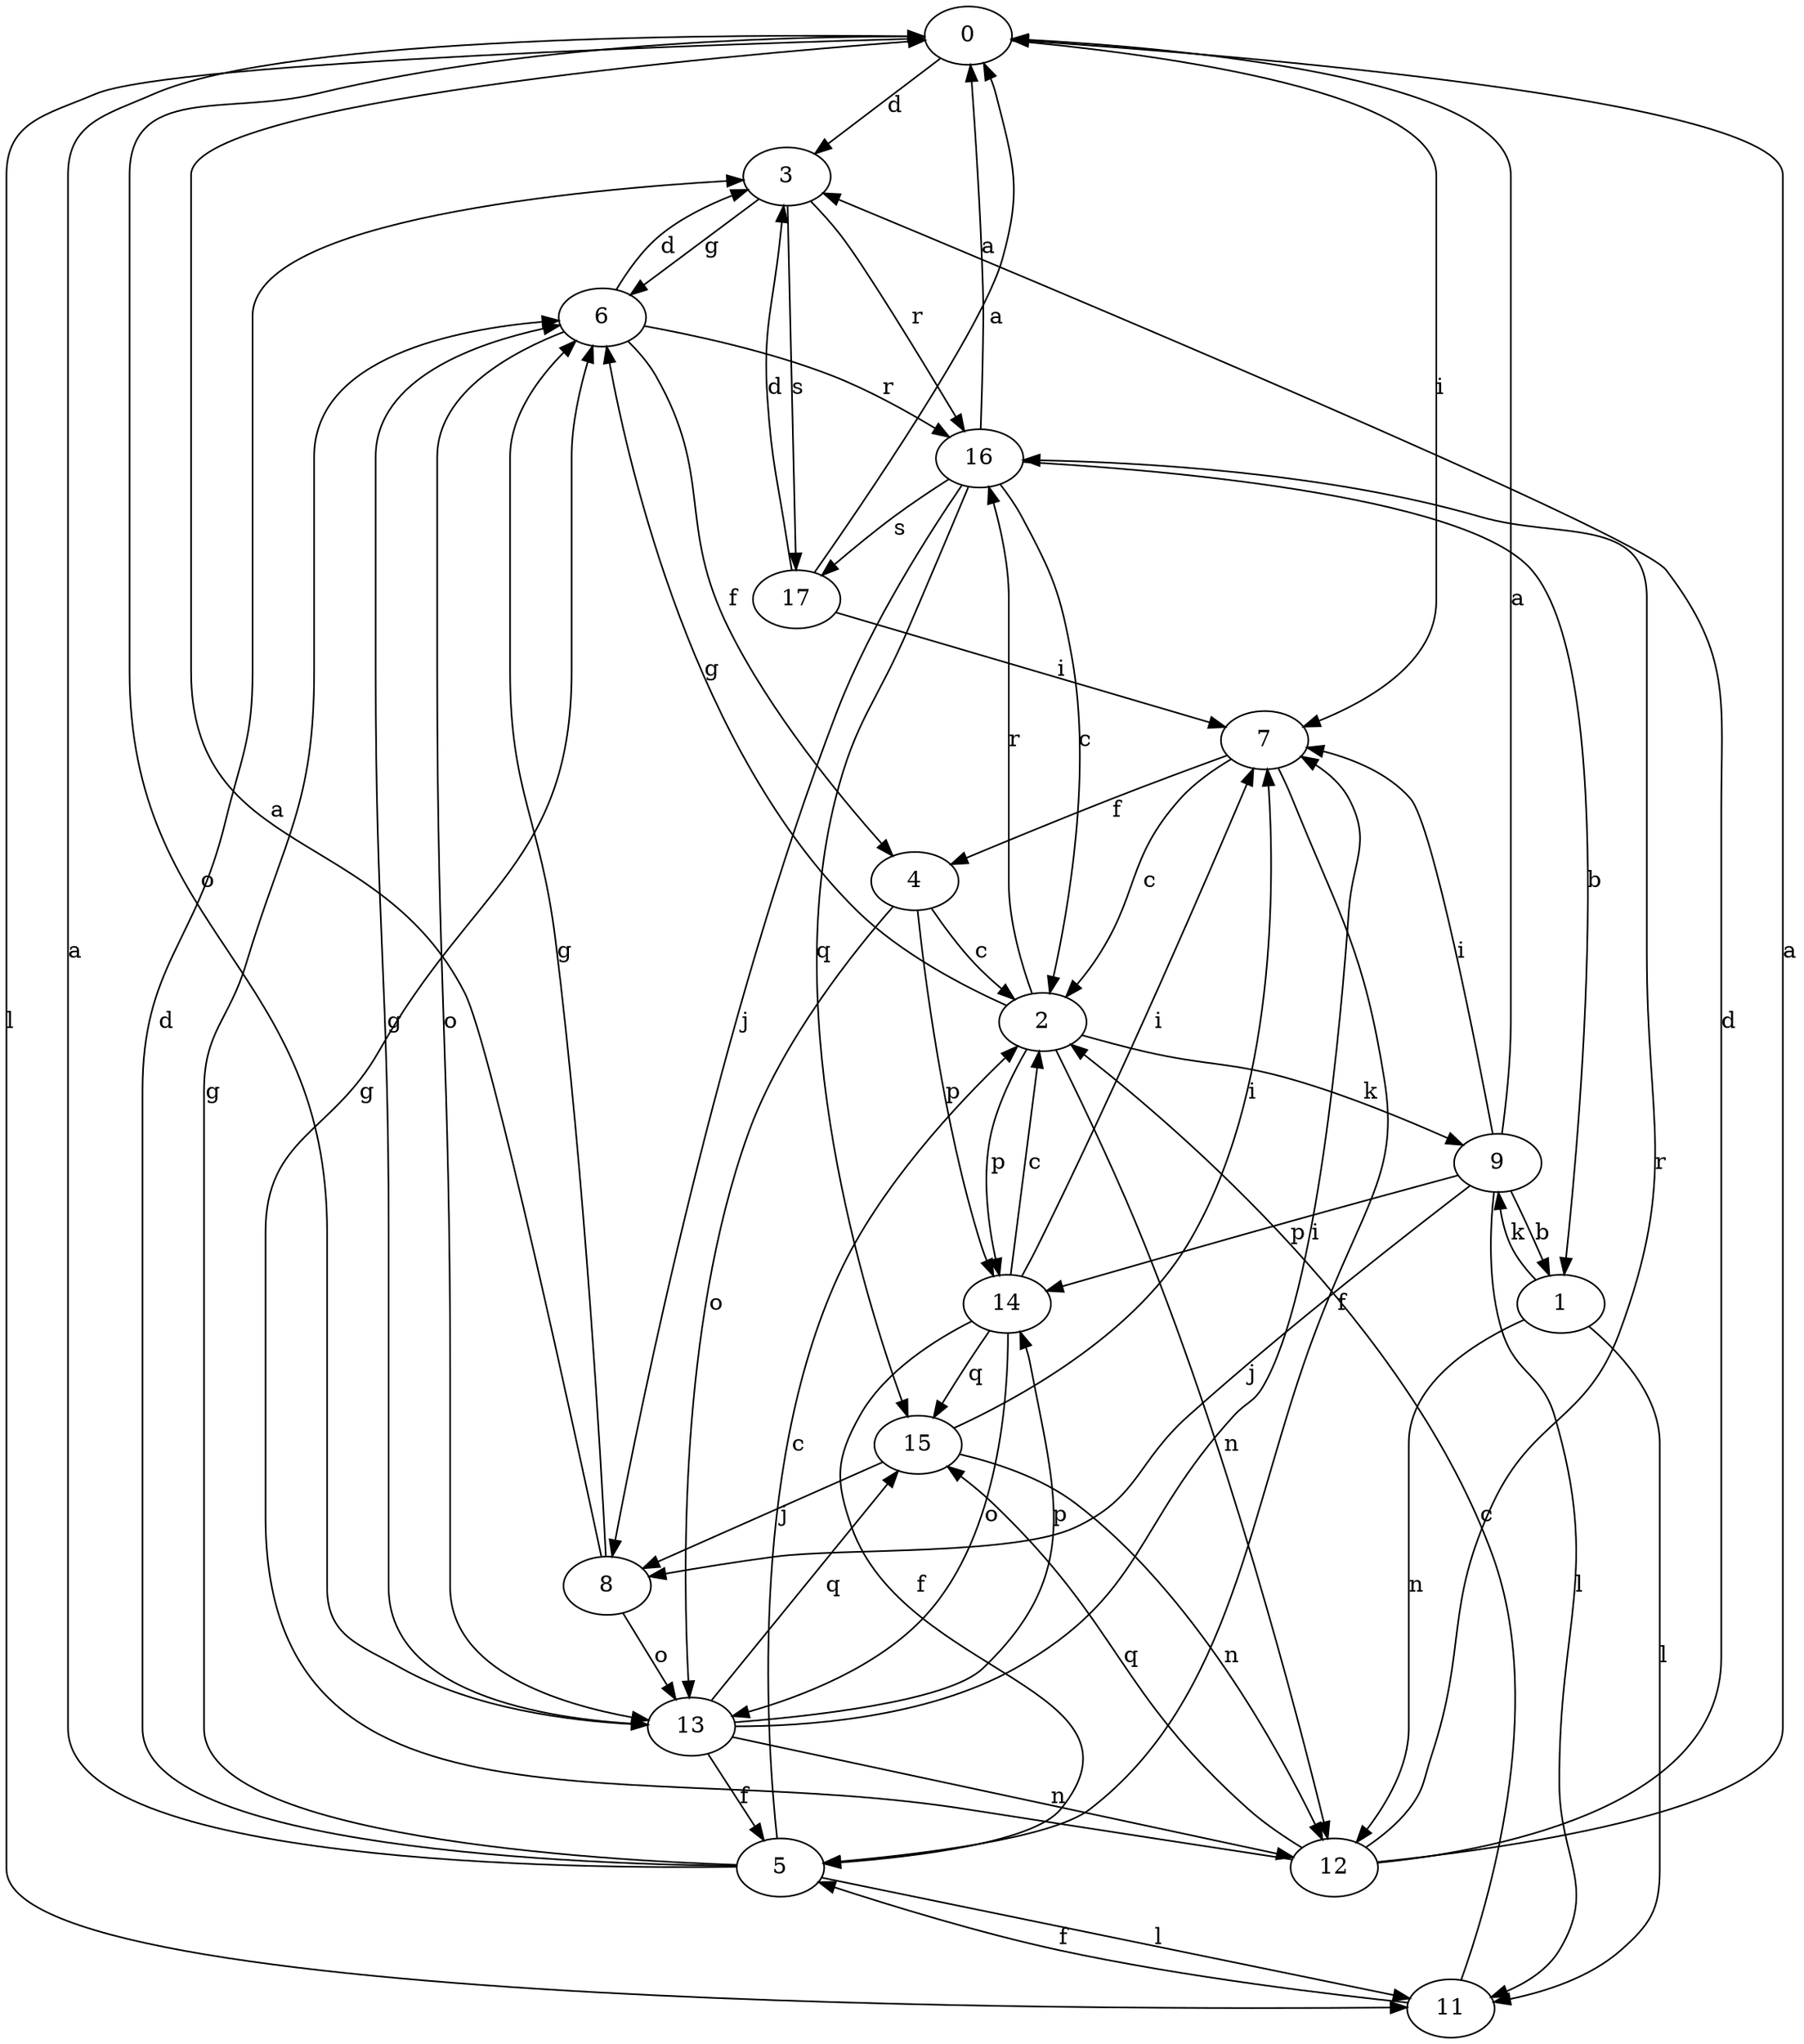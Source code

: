 strict digraph  {
0;
1;
2;
3;
4;
5;
6;
7;
8;
9;
11;
12;
13;
14;
15;
16;
17;
0 -> 3  [label=d];
0 -> 7  [label=i];
0 -> 11  [label=l];
0 -> 13  [label=o];
1 -> 9  [label=k];
1 -> 11  [label=l];
1 -> 12  [label=n];
2 -> 6  [label=g];
2 -> 9  [label=k];
2 -> 12  [label=n];
2 -> 14  [label=p];
2 -> 16  [label=r];
3 -> 6  [label=g];
3 -> 16  [label=r];
3 -> 17  [label=s];
4 -> 2  [label=c];
4 -> 13  [label=o];
4 -> 14  [label=p];
5 -> 0  [label=a];
5 -> 2  [label=c];
5 -> 3  [label=d];
5 -> 6  [label=g];
5 -> 11  [label=l];
6 -> 3  [label=d];
6 -> 4  [label=f];
6 -> 13  [label=o];
6 -> 16  [label=r];
7 -> 2  [label=c];
7 -> 4  [label=f];
7 -> 5  [label=f];
8 -> 0  [label=a];
8 -> 6  [label=g];
8 -> 13  [label=o];
9 -> 0  [label=a];
9 -> 1  [label=b];
9 -> 7  [label=i];
9 -> 8  [label=j];
9 -> 11  [label=l];
9 -> 14  [label=p];
11 -> 2  [label=c];
11 -> 5  [label=f];
12 -> 0  [label=a];
12 -> 3  [label=d];
12 -> 6  [label=g];
12 -> 15  [label=q];
12 -> 16  [label=r];
13 -> 5  [label=f];
13 -> 6  [label=g];
13 -> 7  [label=i];
13 -> 12  [label=n];
13 -> 14  [label=p];
13 -> 15  [label=q];
14 -> 2  [label=c];
14 -> 5  [label=f];
14 -> 7  [label=i];
14 -> 13  [label=o];
14 -> 15  [label=q];
15 -> 7  [label=i];
15 -> 8  [label=j];
15 -> 12  [label=n];
16 -> 0  [label=a];
16 -> 1  [label=b];
16 -> 2  [label=c];
16 -> 8  [label=j];
16 -> 15  [label=q];
16 -> 17  [label=s];
17 -> 0  [label=a];
17 -> 3  [label=d];
17 -> 7  [label=i];
}
